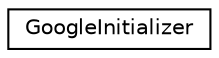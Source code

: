 digraph "Graphical Class Hierarchy"
{
 // LATEX_PDF_SIZE
  edge [fontname="Helvetica",fontsize="10",labelfontname="Helvetica",labelfontsize="10"];
  node [fontname="Helvetica",fontsize="10",shape=record];
  rankdir="LR";
  Node0 [label="GoogleInitializer",height=0.2,width=0.4,color="black", fillcolor="white", style="filled",URL="$classgoogle_1_1logging__internal_1_1_google_initializer.html",tooltip=" "];
}
